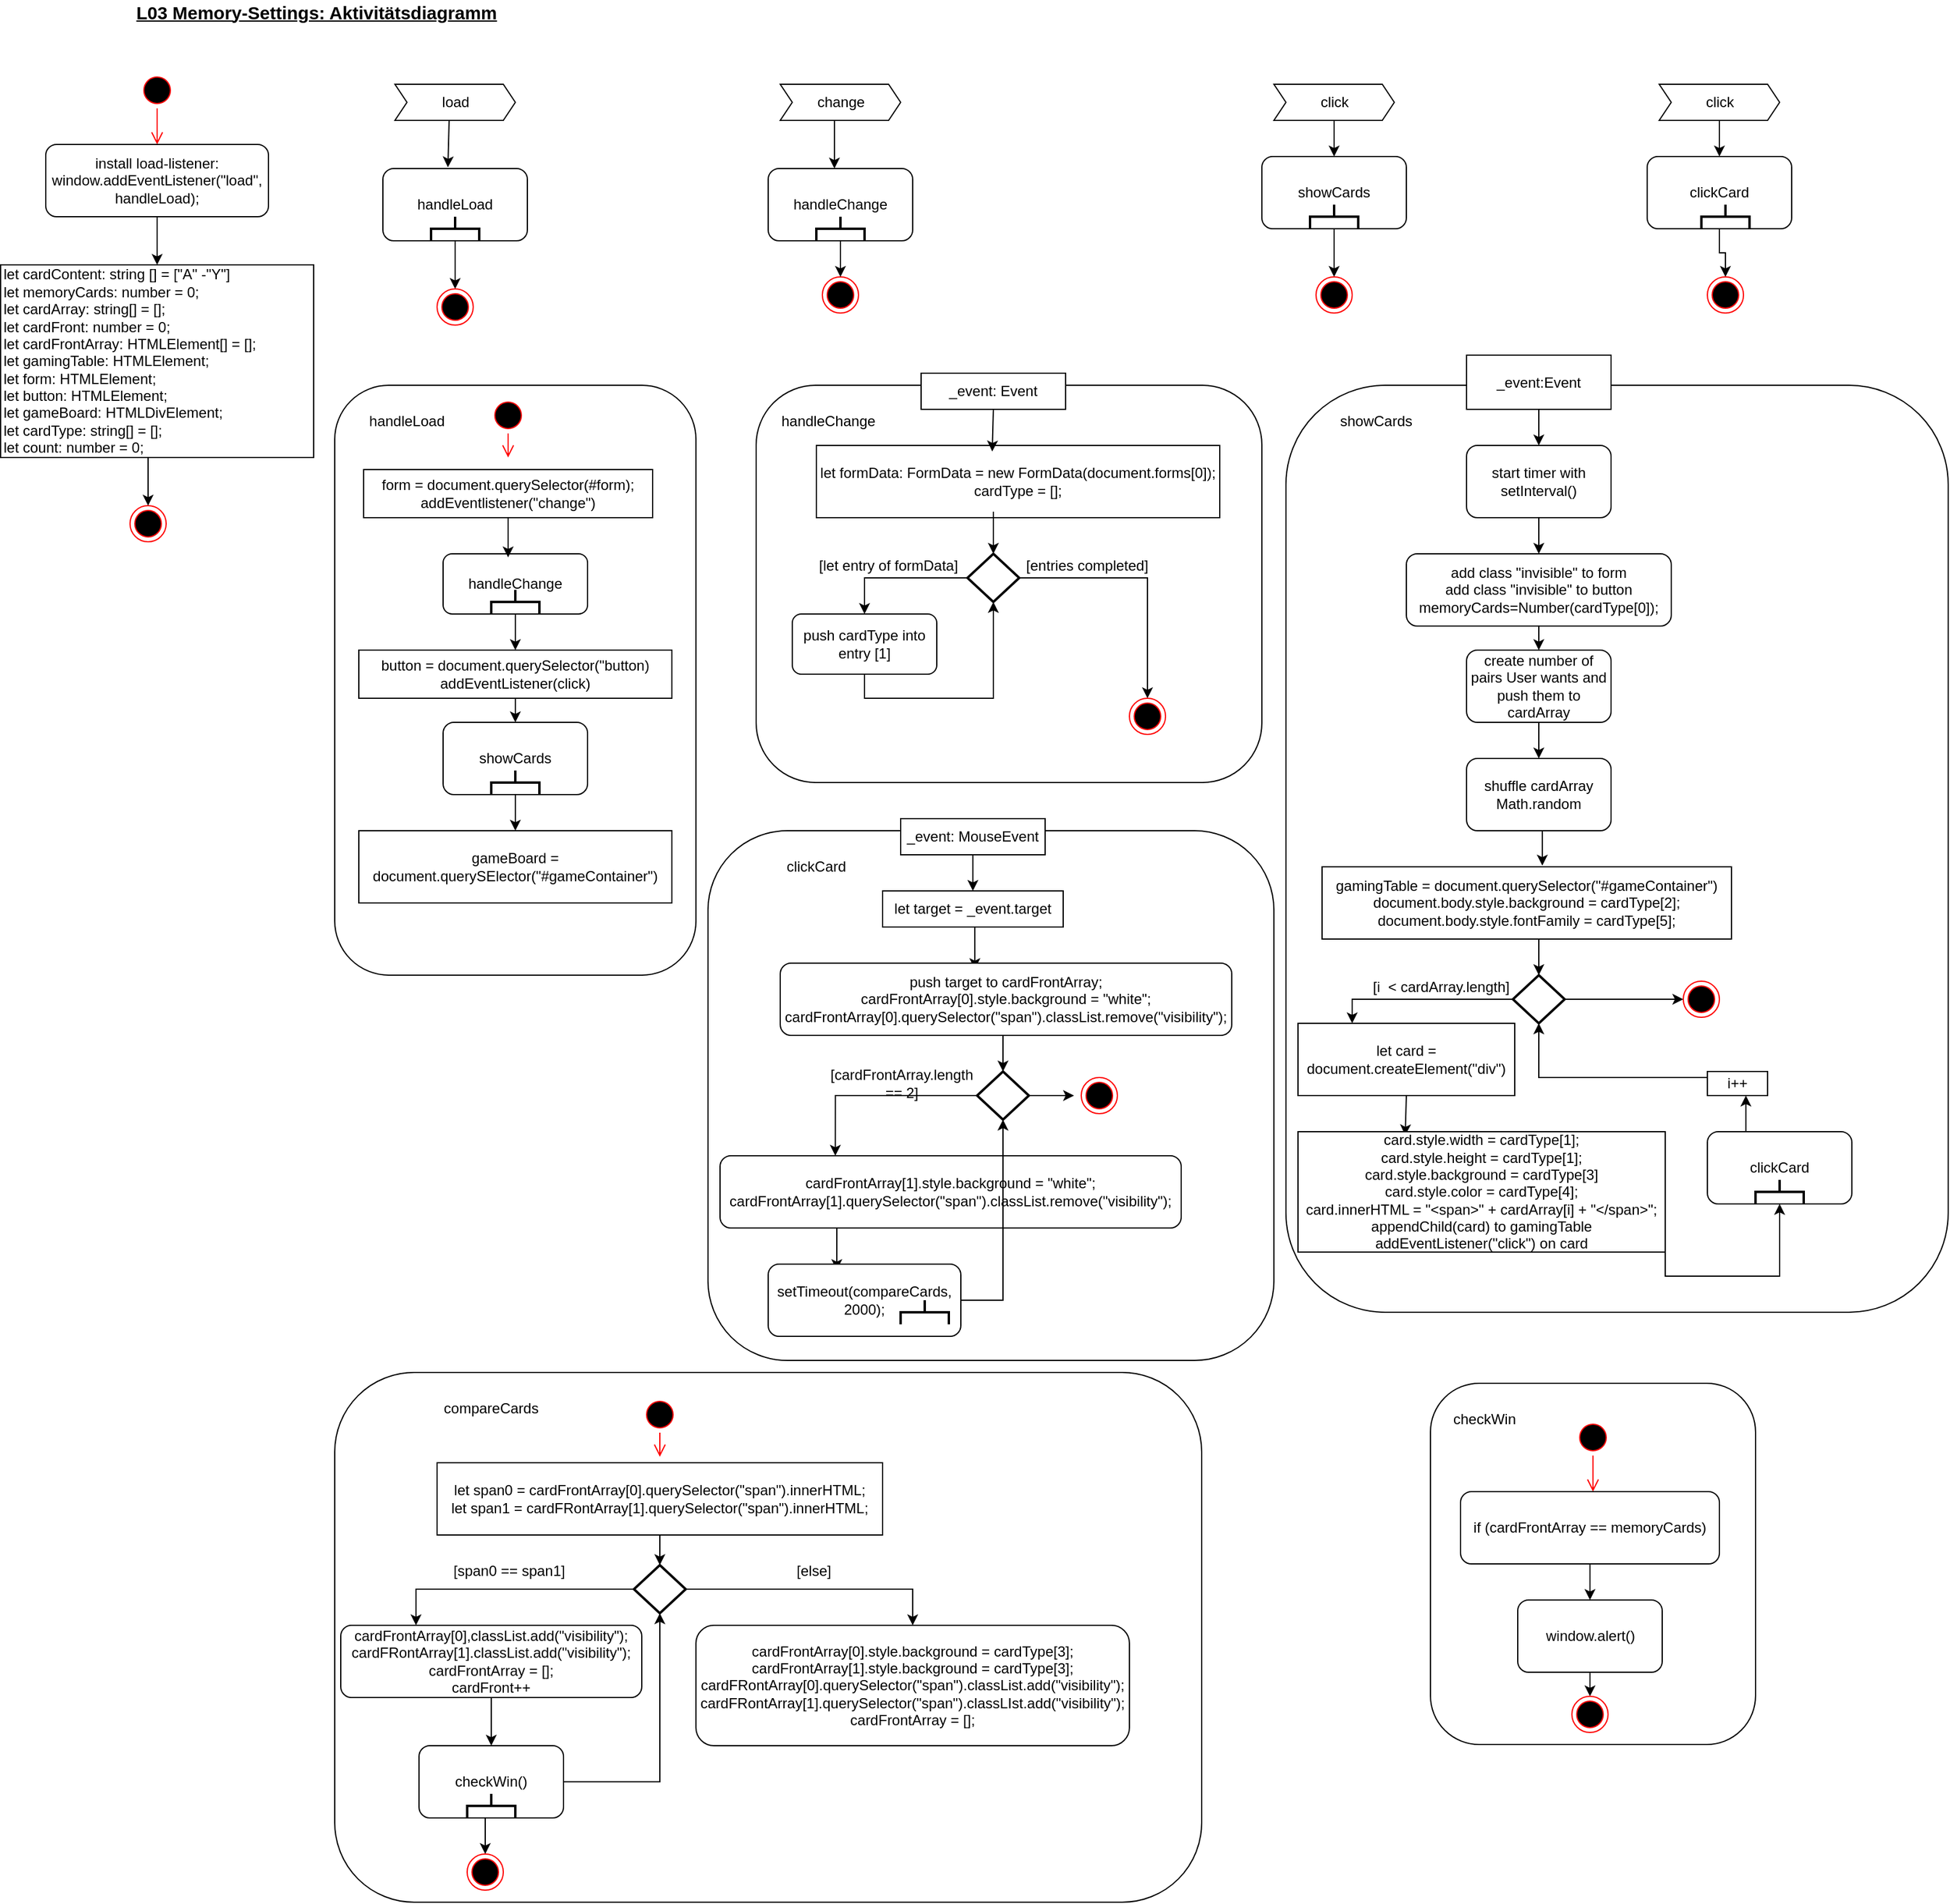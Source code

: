 <mxfile version="14.5.1" type="device"><diagram id="L8U8JOtAMhDlWoXOYdtn" name="Seite-1"><mxGraphModel dx="1913" dy="846" grid="1" gridSize="10" guides="1" tooltips="1" connect="1" arrows="1" fold="1" page="1" pageScale="1" pageWidth="827" pageHeight="1169" math="0" shadow="0"><root><mxCell id="0"/><mxCell id="1" parent="0"/><mxCell id="2dciPsjPTVyiRJT7w6Lo-1" value="&lt;b&gt;&lt;u&gt;&lt;font style=&quot;font-size: 15px&quot;&gt;L03 Memory-Settings: Aktivitätsdiagramm&lt;/font&gt;&lt;/u&gt;&lt;/b&gt;" style="text;html=1;strokeColor=none;fillColor=none;align=center;verticalAlign=middle;whiteSpace=wrap;rounded=0;" parent="1" vertex="1"><mxGeometry x="40" y="20" width="330" height="20" as="geometry"/></mxCell><mxCell id="2dciPsjPTVyiRJT7w6Lo-2" value="" style="ellipse;html=1;shape=startState;fillColor=#000000;strokeColor=#ff0000;" parent="1" vertex="1"><mxGeometry x="57.5" y="80" width="30" height="30" as="geometry"/></mxCell><mxCell id="2dciPsjPTVyiRJT7w6Lo-3" value="" style="edgeStyle=orthogonalEdgeStyle;html=1;verticalAlign=bottom;endArrow=open;endSize=8;strokeColor=#ff0000;entryX=0.5;entryY=0;entryDx=0;entryDy=0;" parent="1" source="2dciPsjPTVyiRJT7w6Lo-2" target="2dciPsjPTVyiRJT7w6Lo-4" edge="1"><mxGeometry relative="1" as="geometry"><mxPoint x="105" y="140" as="targetPoint"/></mxGeometry></mxCell><mxCell id="2dciPsjPTVyiRJT7w6Lo-4" value="install load-listener:&lt;br&gt;window.addEventListener(&quot;load&quot;, handleLoad);" style="rounded=1;whiteSpace=wrap;html=1;" parent="1" vertex="1"><mxGeometry x="-20" y="140" width="185" height="60" as="geometry"/></mxCell><mxCell id="2dciPsjPTVyiRJT7w6Lo-5" value="let cardContent: string [] = [&quot;A&quot; -&quot;Y&quot;]&lt;br&gt;let memoryCards: number = 0;&lt;br&gt;let cardArray: string[] = [];&lt;br&gt;let cardFront: number = 0;&lt;br&gt;let cardFrontArray: HTMLElement[] = [];&lt;br&gt;let gamingTable: HTMLElement;&lt;br&gt;let form: HTMLElement;&lt;br&gt;let button: HTMLElement;&lt;br&gt;let gameBoard: HTMLDivElement;&lt;br&gt;let cardType: string[] = [];&lt;br&gt;let count: number = 0;" style="rounded=0;whiteSpace=wrap;html=1;align=left;" parent="1" vertex="1"><mxGeometry x="-57.5" y="240" width="260" height="160" as="geometry"/></mxCell><mxCell id="2dciPsjPTVyiRJT7w6Lo-6" value="" style="endArrow=classic;html=1;exitX=0.5;exitY=1;exitDx=0;exitDy=0;" parent="1" source="2dciPsjPTVyiRJT7w6Lo-4" target="2dciPsjPTVyiRJT7w6Lo-5" edge="1"><mxGeometry width="50" height="50" relative="1" as="geometry"><mxPoint x="280" y="250" as="sourcePoint"/><mxPoint x="330" y="200" as="targetPoint"/></mxGeometry></mxCell><mxCell id="2dciPsjPTVyiRJT7w6Lo-7" value="" style="ellipse;html=1;shape=endState;fillColor=#000000;strokeColor=#ff0000;" parent="1" vertex="1"><mxGeometry x="50" y="440" width="30" height="30" as="geometry"/></mxCell><mxCell id="2dciPsjPTVyiRJT7w6Lo-8" value="" style="endArrow=classic;html=1;entryX=0.5;entryY=0;entryDx=0;entryDy=0;" parent="1" target="2dciPsjPTVyiRJT7w6Lo-7" edge="1"><mxGeometry width="50" height="50" relative="1" as="geometry"><mxPoint x="65" y="400" as="sourcePoint"/><mxPoint x="440" y="280" as="targetPoint"/></mxGeometry></mxCell><mxCell id="2dciPsjPTVyiRJT7w6Lo-9" value="load" style="html=1;shadow=0;dashed=0;align=center;verticalAlign=middle;shape=mxgraph.arrows2.arrow;dy=0;dx=10;notch=10;" parent="1" vertex="1"><mxGeometry x="270" y="90" width="100" height="30" as="geometry"/></mxCell><mxCell id="2dciPsjPTVyiRJT7w6Lo-10" value="handleLoad" style="rounded=1;whiteSpace=wrap;html=1;" parent="1" vertex="1"><mxGeometry x="260" y="160" width="120" height="60" as="geometry"/></mxCell><mxCell id="2dciPsjPTVyiRJT7w6Lo-11" value="" style="strokeWidth=2;html=1;shape=mxgraph.flowchart.annotation_2;align=left;labelPosition=right;pointerEvents=1;rotation=90;" parent="1" vertex="1"><mxGeometry x="310" y="190" width="20" height="40" as="geometry"/></mxCell><mxCell id="2dciPsjPTVyiRJT7w6Lo-12" value="" style="endArrow=classic;html=1;exitX=0.5;exitY=1;exitDx=0;exitDy=0;" parent="1" source="2dciPsjPTVyiRJT7w6Lo-10" edge="1"><mxGeometry width="50" height="50" relative="1" as="geometry"><mxPoint x="390" y="280" as="sourcePoint"/><mxPoint x="320" y="260" as="targetPoint"/></mxGeometry></mxCell><mxCell id="2dciPsjPTVyiRJT7w6Lo-13" value="" style="endArrow=classic;html=1;exitX=0;exitY=0;exitDx=45;exitDy=30;exitPerimeter=0;entryX=0.45;entryY=-0.017;entryDx=0;entryDy=0;entryPerimeter=0;" parent="1" source="2dciPsjPTVyiRJT7w6Lo-9" target="2dciPsjPTVyiRJT7w6Lo-10" edge="1"><mxGeometry width="50" height="50" relative="1" as="geometry"><mxPoint x="390" y="280" as="sourcePoint"/><mxPoint x="440" y="230" as="targetPoint"/></mxGeometry></mxCell><mxCell id="2dciPsjPTVyiRJT7w6Lo-14" value="" style="ellipse;html=1;shape=endState;fillColor=#000000;strokeColor=#ff0000;" parent="1" vertex="1"><mxGeometry x="305" y="260" width="30" height="30" as="geometry"/></mxCell><mxCell id="2dciPsjPTVyiRJT7w6Lo-15" value="" style="rounded=1;whiteSpace=wrap;html=1;" parent="1" vertex="1"><mxGeometry x="220" y="340" width="300" height="490" as="geometry"/></mxCell><mxCell id="2dciPsjPTVyiRJT7w6Lo-16" value="handleLoad" style="text;html=1;strokeColor=none;fillColor=none;align=center;verticalAlign=middle;whiteSpace=wrap;rounded=0;" parent="1" vertex="1"><mxGeometry x="260" y="360" width="40" height="20" as="geometry"/></mxCell><mxCell id="2dciPsjPTVyiRJT7w6Lo-17" value="" style="ellipse;html=1;shape=startState;fillColor=#000000;strokeColor=#ff0000;" parent="1" vertex="1"><mxGeometry x="349" y="350" width="30" height="30" as="geometry"/></mxCell><mxCell id="2dciPsjPTVyiRJT7w6Lo-18" value="" style="edgeStyle=orthogonalEdgeStyle;html=1;verticalAlign=bottom;endArrow=open;endSize=8;strokeColor=#ff0000;" parent="1" source="2dciPsjPTVyiRJT7w6Lo-17" edge="1"><mxGeometry relative="1" as="geometry"><mxPoint x="364" y="400" as="targetPoint"/></mxGeometry></mxCell><mxCell id="2dciPsjPTVyiRJT7w6Lo-19" value="form = document.querySelector(#form);&lt;br&gt;addEventlistener(&quot;change&quot;)&lt;br&gt;" style="rounded=0;whiteSpace=wrap;html=1;" parent="1" vertex="1"><mxGeometry x="244" y="410" width="240" height="40" as="geometry"/></mxCell><mxCell id="2dciPsjPTVyiRJT7w6Lo-20" value="&lt;span&gt;button = document.querySelector(&quot;button)&lt;/span&gt;&lt;br&gt;&lt;span&gt;addEventListener(click)&lt;/span&gt;" style="rounded=0;whiteSpace=wrap;html=1;" parent="1" vertex="1"><mxGeometry x="240" y="560" width="260" height="40" as="geometry"/></mxCell><mxCell id="2dciPsjPTVyiRJT7w6Lo-21" value="handleChange" style="rounded=1;whiteSpace=wrap;html=1;" parent="1" vertex="1"><mxGeometry x="310" y="480" width="120" height="50" as="geometry"/></mxCell><mxCell id="2dciPsjPTVyiRJT7w6Lo-22" value="" style="strokeWidth=2;html=1;shape=mxgraph.flowchart.annotation_2;align=left;labelPosition=right;pointerEvents=1;rotation=90;" parent="1" vertex="1"><mxGeometry x="360" y="500" width="20" height="40" as="geometry"/></mxCell><mxCell id="2dciPsjPTVyiRJT7w6Lo-23" value="" style="endArrow=classic;html=1;exitX=0.5;exitY=1;exitDx=0;exitDy=0;entryX=0.45;entryY=0.06;entryDx=0;entryDy=0;entryPerimeter=0;" parent="1" source="2dciPsjPTVyiRJT7w6Lo-19" target="2dciPsjPTVyiRJT7w6Lo-21" edge="1"><mxGeometry width="50" height="50" relative="1" as="geometry"><mxPoint x="220" y="580" as="sourcePoint"/><mxPoint x="270" y="530" as="targetPoint"/></mxGeometry></mxCell><mxCell id="2dciPsjPTVyiRJT7w6Lo-24" value="" style="endArrow=classic;html=1;exitX=1;exitY=0.5;exitDx=0;exitDy=0;exitPerimeter=0;entryX=0.5;entryY=0;entryDx=0;entryDy=0;" parent="1" source="2dciPsjPTVyiRJT7w6Lo-22" target="2dciPsjPTVyiRJT7w6Lo-20" edge="1"><mxGeometry width="50" height="50" relative="1" as="geometry"><mxPoint x="220" y="580" as="sourcePoint"/><mxPoint x="270" y="530" as="targetPoint"/></mxGeometry></mxCell><mxCell id="2dciPsjPTVyiRJT7w6Lo-25" value="showCards" style="rounded=1;whiteSpace=wrap;html=1;" parent="1" vertex="1"><mxGeometry x="310" y="620" width="120" height="60" as="geometry"/></mxCell><mxCell id="2dciPsjPTVyiRJT7w6Lo-26" value="" style="strokeWidth=2;html=1;shape=mxgraph.flowchart.annotation_2;align=left;labelPosition=right;pointerEvents=1;rotation=90;" parent="1" vertex="1"><mxGeometry x="360" y="650" width="20" height="40" as="geometry"/></mxCell><mxCell id="2dciPsjPTVyiRJT7w6Lo-27" value="" style="endArrow=classic;html=1;exitX=0.5;exitY=1;exitDx=0;exitDy=0;entryX=0.5;entryY=0;entryDx=0;entryDy=0;" parent="1" source="2dciPsjPTVyiRJT7w6Lo-20" target="2dciPsjPTVyiRJT7w6Lo-25" edge="1"><mxGeometry width="50" height="50" relative="1" as="geometry"><mxPoint x="220" y="580" as="sourcePoint"/><mxPoint x="270" y="530" as="targetPoint"/></mxGeometry></mxCell><mxCell id="2dciPsjPTVyiRJT7w6Lo-28" value="gameBoard = document.querySElector(&quot;#gameContainer&quot;)" style="rounded=0;whiteSpace=wrap;html=1;" parent="1" vertex="1"><mxGeometry x="240" y="710" width="260" height="60" as="geometry"/></mxCell><mxCell id="2dciPsjPTVyiRJT7w6Lo-29" value="" style="endArrow=classic;html=1;exitX=1;exitY=0.5;exitDx=0;exitDy=0;exitPerimeter=0;entryX=0.5;entryY=0;entryDx=0;entryDy=0;" parent="1" source="2dciPsjPTVyiRJT7w6Lo-26" target="2dciPsjPTVyiRJT7w6Lo-28" edge="1"><mxGeometry width="50" height="50" relative="1" as="geometry"><mxPoint x="220" y="670" as="sourcePoint"/><mxPoint x="270" y="620" as="targetPoint"/></mxGeometry></mxCell><mxCell id="2dciPsjPTVyiRJT7w6Lo-30" value="change" style="html=1;shadow=0;dashed=0;align=center;verticalAlign=middle;shape=mxgraph.arrows2.arrow;dy=0;dx=10;notch=10;" parent="1" vertex="1"><mxGeometry x="590" y="90" width="100" height="30" as="geometry"/></mxCell><mxCell id="2dciPsjPTVyiRJT7w6Lo-31" value="handleChange" style="rounded=1;whiteSpace=wrap;html=1;" parent="1" vertex="1"><mxGeometry x="580" y="160" width="120" height="60" as="geometry"/></mxCell><mxCell id="2dciPsjPTVyiRJT7w6Lo-32" value="" style="strokeWidth=2;html=1;shape=mxgraph.flowchart.annotation_2;align=left;labelPosition=right;pointerEvents=1;rotation=90;" parent="1" vertex="1"><mxGeometry x="630" y="190" width="20" height="40" as="geometry"/></mxCell><mxCell id="2dciPsjPTVyiRJT7w6Lo-33" value="" style="endArrow=classic;html=1;exitX=0;exitY=0;exitDx=45;exitDy=30;exitPerimeter=0;" parent="1" source="2dciPsjPTVyiRJT7w6Lo-30" edge="1"><mxGeometry width="50" height="50" relative="1" as="geometry"><mxPoint x="700" y="130" as="sourcePoint"/><mxPoint x="635" y="160" as="targetPoint"/></mxGeometry></mxCell><mxCell id="2dciPsjPTVyiRJT7w6Lo-34" value="" style="ellipse;html=1;shape=endState;fillColor=#000000;strokeColor=#ff0000;" parent="1" vertex="1"><mxGeometry x="625" y="250" width="30" height="30" as="geometry"/></mxCell><mxCell id="2dciPsjPTVyiRJT7w6Lo-35" value="" style="endArrow=classic;html=1;exitX=1;exitY=0.5;exitDx=0;exitDy=0;exitPerimeter=0;entryX=0.5;entryY=0;entryDx=0;entryDy=0;" parent="1" source="2dciPsjPTVyiRJT7w6Lo-32" target="2dciPsjPTVyiRJT7w6Lo-34" edge="1"><mxGeometry width="50" height="50" relative="1" as="geometry"><mxPoint x="730" y="270" as="sourcePoint"/><mxPoint x="780" y="220" as="targetPoint"/></mxGeometry></mxCell><mxCell id="2dciPsjPTVyiRJT7w6Lo-36" value="" style="rounded=1;whiteSpace=wrap;html=1;" parent="1" vertex="1"><mxGeometry x="570" y="340" width="420" height="330" as="geometry"/></mxCell><mxCell id="2dciPsjPTVyiRJT7w6Lo-37" value="handleChange" style="text;html=1;strokeColor=none;fillColor=none;align=center;verticalAlign=middle;whiteSpace=wrap;rounded=0;" parent="1" vertex="1"><mxGeometry x="610" y="360" width="40" height="20" as="geometry"/></mxCell><mxCell id="2dciPsjPTVyiRJT7w6Lo-41" value="let formData: FormData = new FormData(document.forms[0]);&lt;br&gt;cardType = [];" style="rounded=0;whiteSpace=wrap;html=1;" parent="1" vertex="1"><mxGeometry x="620" y="390" width="335" height="60" as="geometry"/></mxCell><mxCell id="2dciPsjPTVyiRJT7w6Lo-40" value="_event: Event" style="rounded=0;whiteSpace=wrap;html=1;" parent="1" vertex="1"><mxGeometry x="707" y="330" width="120" height="30" as="geometry"/></mxCell><mxCell id="2dciPsjPTVyiRJT7w6Lo-43" value="" style="endArrow=classic;html=1;exitX=0.5;exitY=1;exitDx=0;exitDy=0;entryX=0.436;entryY=0.083;entryDx=0;entryDy=0;entryPerimeter=0;" parent="1" source="2dciPsjPTVyiRJT7w6Lo-40" target="2dciPsjPTVyiRJT7w6Lo-41" edge="1"><mxGeometry width="50" height="50" relative="1" as="geometry"><mxPoint x="660" y="430" as="sourcePoint"/><mxPoint x="710" y="380" as="targetPoint"/></mxGeometry></mxCell><mxCell id="2dciPsjPTVyiRJT7w6Lo-48" style="edgeStyle=orthogonalEdgeStyle;rounded=0;orthogonalLoop=1;jettySize=auto;html=1;exitX=0;exitY=0.5;exitDx=0;exitDy=0;exitPerimeter=0;entryX=0.5;entryY=0;entryDx=0;entryDy=0;" parent="1" source="2dciPsjPTVyiRJT7w6Lo-44" target="2dciPsjPTVyiRJT7w6Lo-46" edge="1"><mxGeometry relative="1" as="geometry"/></mxCell><mxCell id="2dciPsjPTVyiRJT7w6Lo-52" style="edgeStyle=orthogonalEdgeStyle;rounded=0;orthogonalLoop=1;jettySize=auto;html=1;exitX=1;exitY=0.5;exitDx=0;exitDy=0;exitPerimeter=0;entryX=0.5;entryY=0;entryDx=0;entryDy=0;" parent="1" source="2dciPsjPTVyiRJT7w6Lo-44" target="2dciPsjPTVyiRJT7w6Lo-51" edge="1"><mxGeometry relative="1" as="geometry"/></mxCell><mxCell id="2dciPsjPTVyiRJT7w6Lo-44" value="" style="strokeWidth=2;html=1;shape=mxgraph.flowchart.decision;whiteSpace=wrap;" parent="1" vertex="1"><mxGeometry x="745.5" y="480" width="43" height="40" as="geometry"/></mxCell><mxCell id="2dciPsjPTVyiRJT7w6Lo-45" value="" style="endArrow=classic;html=1;entryX=0.5;entryY=0;entryDx=0;entryDy=0;entryPerimeter=0;" parent="1" target="2dciPsjPTVyiRJT7w6Lo-44" edge="1"><mxGeometry width="50" height="50" relative="1" as="geometry"><mxPoint x="767" y="445" as="sourcePoint"/><mxPoint x="710" y="370" as="targetPoint"/></mxGeometry></mxCell><mxCell id="2dciPsjPTVyiRJT7w6Lo-50" style="edgeStyle=orthogonalEdgeStyle;rounded=0;orthogonalLoop=1;jettySize=auto;html=1;exitX=0.5;exitY=1;exitDx=0;exitDy=0;entryX=0.5;entryY=1;entryDx=0;entryDy=0;entryPerimeter=0;" parent="1" source="2dciPsjPTVyiRJT7w6Lo-46" target="2dciPsjPTVyiRJT7w6Lo-44" edge="1"><mxGeometry relative="1" as="geometry"/></mxCell><mxCell id="2dciPsjPTVyiRJT7w6Lo-46" value="push cardType into entry [1]" style="rounded=1;whiteSpace=wrap;html=1;" parent="1" vertex="1"><mxGeometry x="600" y="530" width="120" height="50" as="geometry"/></mxCell><mxCell id="2dciPsjPTVyiRJT7w6Lo-49" value="[let entry of formData]" style="text;html=1;strokeColor=none;fillColor=none;align=center;verticalAlign=middle;whiteSpace=wrap;rounded=0;" parent="1" vertex="1"><mxGeometry x="610" y="480" width="140" height="20" as="geometry"/></mxCell><mxCell id="2dciPsjPTVyiRJT7w6Lo-51" value="" style="ellipse;html=1;shape=endState;fillColor=#000000;strokeColor=#ff0000;" parent="1" vertex="1"><mxGeometry x="880" y="600" width="30" height="30" as="geometry"/></mxCell><mxCell id="2dciPsjPTVyiRJT7w6Lo-54" value="[entries completed]" style="text;html=1;strokeColor=none;fillColor=none;align=center;verticalAlign=middle;whiteSpace=wrap;rounded=0;" parent="1" vertex="1"><mxGeometry x="780" y="480" width="130" height="20" as="geometry"/></mxCell><mxCell id="2dciPsjPTVyiRJT7w6Lo-58" style="edgeStyle=orthogonalEdgeStyle;rounded=0;orthogonalLoop=1;jettySize=auto;html=1;exitX=0;exitY=0;exitDx=45;exitDy=30;exitPerimeter=0;entryX=0.5;entryY=0;entryDx=0;entryDy=0;" parent="1" source="2dciPsjPTVyiRJT7w6Lo-55" target="2dciPsjPTVyiRJT7w6Lo-56" edge="1"><mxGeometry relative="1" as="geometry"/></mxCell><mxCell id="2dciPsjPTVyiRJT7w6Lo-55" value="click" style="html=1;shadow=0;dashed=0;align=center;verticalAlign=middle;shape=mxgraph.arrows2.arrow;dy=0;dx=10;notch=10;" parent="1" vertex="1"><mxGeometry x="1000" y="90" width="100" height="30" as="geometry"/></mxCell><mxCell id="2dciPsjPTVyiRJT7w6Lo-56" value="showCards" style="rounded=1;whiteSpace=wrap;html=1;" parent="1" vertex="1"><mxGeometry x="990" y="150" width="120" height="60" as="geometry"/></mxCell><mxCell id="2dciPsjPTVyiRJT7w6Lo-60" style="edgeStyle=orthogonalEdgeStyle;rounded=0;orthogonalLoop=1;jettySize=auto;html=1;exitX=1;exitY=0.5;exitDx=0;exitDy=0;exitPerimeter=0;entryX=0.5;entryY=0;entryDx=0;entryDy=0;" parent="1" source="2dciPsjPTVyiRJT7w6Lo-57" target="2dciPsjPTVyiRJT7w6Lo-59" edge="1"><mxGeometry relative="1" as="geometry"/></mxCell><mxCell id="2dciPsjPTVyiRJT7w6Lo-57" value="" style="strokeWidth=2;html=1;shape=mxgraph.flowchart.annotation_2;align=left;labelPosition=right;pointerEvents=1;rotation=90;" parent="1" vertex="1"><mxGeometry x="1040" y="180" width="20" height="40" as="geometry"/></mxCell><mxCell id="2dciPsjPTVyiRJT7w6Lo-59" value="" style="ellipse;html=1;shape=endState;fillColor=#000000;strokeColor=#ff0000;" parent="1" vertex="1"><mxGeometry x="1035" y="250" width="30" height="30" as="geometry"/></mxCell><mxCell id="2dciPsjPTVyiRJT7w6Lo-61" value="" style="rounded=1;whiteSpace=wrap;html=1;" parent="1" vertex="1"><mxGeometry x="1010" y="340" width="550" height="770" as="geometry"/></mxCell><mxCell id="2dciPsjPTVyiRJT7w6Lo-64" style="edgeStyle=orthogonalEdgeStyle;rounded=0;orthogonalLoop=1;jettySize=auto;html=1;exitX=0.5;exitY=1;exitDx=0;exitDy=0;" parent="1" source="2dciPsjPTVyiRJT7w6Lo-62" target="2dciPsjPTVyiRJT7w6Lo-63" edge="1"><mxGeometry relative="1" as="geometry"/></mxCell><mxCell id="2dciPsjPTVyiRJT7w6Lo-62" value="_event:Event" style="rounded=0;whiteSpace=wrap;html=1;" parent="1" vertex="1"><mxGeometry x="1160" y="315" width="120" height="45" as="geometry"/></mxCell><mxCell id="2dciPsjPTVyiRJT7w6Lo-66" style="edgeStyle=orthogonalEdgeStyle;rounded=0;orthogonalLoop=1;jettySize=auto;html=1;exitX=0.5;exitY=1;exitDx=0;exitDy=0;entryX=0.5;entryY=0;entryDx=0;entryDy=0;" parent="1" source="2dciPsjPTVyiRJT7w6Lo-63" target="2dciPsjPTVyiRJT7w6Lo-65" edge="1"><mxGeometry relative="1" as="geometry"/></mxCell><mxCell id="2dciPsjPTVyiRJT7w6Lo-63" value="start timer with setInterval()" style="rounded=1;whiteSpace=wrap;html=1;" parent="1" vertex="1"><mxGeometry x="1160" y="390" width="120" height="60" as="geometry"/></mxCell><mxCell id="2dciPsjPTVyiRJT7w6Lo-69" style="edgeStyle=orthogonalEdgeStyle;rounded=0;orthogonalLoop=1;jettySize=auto;html=1;exitX=0.5;exitY=1;exitDx=0;exitDy=0;entryX=0.5;entryY=0;entryDx=0;entryDy=0;entryPerimeter=0;" parent="1" source="2dciPsjPTVyiRJT7w6Lo-65" edge="1"><mxGeometry relative="1" as="geometry"><mxPoint x="1220" y="560" as="targetPoint"/></mxGeometry></mxCell><mxCell id="2dciPsjPTVyiRJT7w6Lo-65" value="add class &quot;invisible&quot; to form&lt;br&gt;add class &quot;invisible&quot; to button&lt;br&gt;memoryCards=Number(cardType[0]);" style="rounded=1;whiteSpace=wrap;html=1;" parent="1" vertex="1"><mxGeometry x="1110" y="480" width="220" height="60" as="geometry"/></mxCell><mxCell id="2dciPsjPTVyiRJT7w6Lo-67" value="showCards" style="text;html=1;strokeColor=none;fillColor=none;align=center;verticalAlign=middle;whiteSpace=wrap;rounded=0;" parent="1" vertex="1"><mxGeometry x="1065" y="360" width="40" height="20" as="geometry"/></mxCell><mxCell id="2dciPsjPTVyiRJT7w6Lo-76" style="edgeStyle=orthogonalEdgeStyle;rounded=0;orthogonalLoop=1;jettySize=auto;html=1;exitX=0.5;exitY=1;exitDx=0;exitDy=0;entryX=0.5;entryY=0;entryDx=0;entryDy=0;" parent="1" source="2dciPsjPTVyiRJT7w6Lo-74" target="2dciPsjPTVyiRJT7w6Lo-75" edge="1"><mxGeometry relative="1" as="geometry"/></mxCell><mxCell id="2dciPsjPTVyiRJT7w6Lo-74" value="create number of pairs User wants and push them to cardArray" style="rounded=1;whiteSpace=wrap;html=1;" parent="1" vertex="1"><mxGeometry x="1160" y="560" width="120" height="60" as="geometry"/></mxCell><mxCell id="2dciPsjPTVyiRJT7w6Lo-78" style="edgeStyle=orthogonalEdgeStyle;rounded=0;orthogonalLoop=1;jettySize=auto;html=1;exitX=0.5;exitY=1;exitDx=0;exitDy=0;entryX=0.538;entryY=-0.017;entryDx=0;entryDy=0;entryPerimeter=0;" parent="1" source="2dciPsjPTVyiRJT7w6Lo-75" target="2dciPsjPTVyiRJT7w6Lo-77" edge="1"><mxGeometry relative="1" as="geometry"/></mxCell><mxCell id="2dciPsjPTVyiRJT7w6Lo-75" value="shuffle cardArray&lt;br&gt;Math.random" style="rounded=1;whiteSpace=wrap;html=1;" parent="1" vertex="1"><mxGeometry x="1160" y="650" width="120" height="60" as="geometry"/></mxCell><mxCell id="2dciPsjPTVyiRJT7w6Lo-81" style="edgeStyle=orthogonalEdgeStyle;rounded=0;orthogonalLoop=1;jettySize=auto;html=1;exitX=0.5;exitY=1;exitDx=0;exitDy=0;entryX=0.5;entryY=0;entryDx=0;entryDy=0;entryPerimeter=0;" parent="1" source="2dciPsjPTVyiRJT7w6Lo-77" target="2dciPsjPTVyiRJT7w6Lo-80" edge="1"><mxGeometry relative="1" as="geometry"/></mxCell><mxCell id="2dciPsjPTVyiRJT7w6Lo-77" value="gamingTable = document.querySelector(&quot;#gameContainer&quot;)&lt;br&gt;document.body.style.background = cardType[2];&lt;br&gt;document.body.style.fontFamily = cardType[5];" style="rounded=0;whiteSpace=wrap;html=1;" parent="1" vertex="1"><mxGeometry x="1040" y="740" width="340" height="60" as="geometry"/></mxCell><mxCell id="2dciPsjPTVyiRJT7w6Lo-83" style="edgeStyle=orthogonalEdgeStyle;rounded=0;orthogonalLoop=1;jettySize=auto;html=1;exitX=0;exitY=0.5;exitDx=0;exitDy=0;exitPerimeter=0;entryX=0.25;entryY=0;entryDx=0;entryDy=0;" parent="1" source="2dciPsjPTVyiRJT7w6Lo-80" target="2dciPsjPTVyiRJT7w6Lo-82" edge="1"><mxGeometry relative="1" as="geometry"/></mxCell><mxCell id="2dciPsjPTVyiRJT7w6Lo-98" style="edgeStyle=orthogonalEdgeStyle;rounded=0;orthogonalLoop=1;jettySize=auto;html=1;exitX=1;exitY=0.5;exitDx=0;exitDy=0;exitPerimeter=0;" parent="1" source="2dciPsjPTVyiRJT7w6Lo-80" target="2dciPsjPTVyiRJT7w6Lo-97" edge="1"><mxGeometry relative="1" as="geometry"/></mxCell><mxCell id="2dciPsjPTVyiRJT7w6Lo-80" value="" style="strokeWidth=2;html=1;shape=mxgraph.flowchart.decision;whiteSpace=wrap;" parent="1" vertex="1"><mxGeometry x="1198.5" y="830" width="43" height="40" as="geometry"/></mxCell><mxCell id="2dciPsjPTVyiRJT7w6Lo-86" style="edgeStyle=orthogonalEdgeStyle;rounded=0;orthogonalLoop=1;jettySize=auto;html=1;exitX=0.5;exitY=1;exitDx=0;exitDy=0;entryX=0.292;entryY=0.03;entryDx=0;entryDy=0;entryPerimeter=0;" parent="1" source="2dciPsjPTVyiRJT7w6Lo-82" target="2dciPsjPTVyiRJT7w6Lo-85" edge="1"><mxGeometry relative="1" as="geometry"/></mxCell><mxCell id="2dciPsjPTVyiRJT7w6Lo-82" value="let card = document.createElement(&quot;div&quot;)" style="rounded=0;whiteSpace=wrap;html=1;" parent="1" vertex="1"><mxGeometry x="1020" y="870" width="180" height="60" as="geometry"/></mxCell><mxCell id="2dciPsjPTVyiRJT7w6Lo-84" value="[i&amp;nbsp; &amp;lt; cardArray.length]" style="text;html=1;strokeColor=none;fillColor=none;align=center;verticalAlign=middle;whiteSpace=wrap;rounded=0;" parent="1" vertex="1"><mxGeometry x="1078.5" y="830" width="120" height="20" as="geometry"/></mxCell><mxCell id="2dciPsjPTVyiRJT7w6Lo-91" style="edgeStyle=orthogonalEdgeStyle;rounded=0;orthogonalLoop=1;jettySize=auto;html=1;exitX=1;exitY=1;exitDx=0;exitDy=0;entryX=0.5;entryY=1;entryDx=0;entryDy=0;" parent="1" source="2dciPsjPTVyiRJT7w6Lo-85" target="2dciPsjPTVyiRJT7w6Lo-87" edge="1"><mxGeometry relative="1" as="geometry"/></mxCell><mxCell id="2dciPsjPTVyiRJT7w6Lo-85" value="card.style.width = cardType[1];&lt;br&gt;card.style.height = cardType[1];&lt;br&gt;card.style.background = cardType[3]&lt;br&gt;card.style.color = cardType[4];&lt;br&gt;card.innerHTML = &quot;&amp;lt;span&amp;gt;&quot; + cardArray[i] + &quot;&amp;lt;/span&amp;gt;&quot;;&lt;br&gt;appendChild(card) to gamingTable&lt;br&gt;addEventListener(&quot;click&quot;) on card" style="rounded=0;whiteSpace=wrap;html=1;" parent="1" vertex="1"><mxGeometry x="1020" y="960" width="305" height="100" as="geometry"/></mxCell><mxCell id="2dciPsjPTVyiRJT7w6Lo-95" style="edgeStyle=orthogonalEdgeStyle;rounded=0;orthogonalLoop=1;jettySize=auto;html=1;exitX=0.25;exitY=0;exitDx=0;exitDy=0;entryX=0.64;entryY=1;entryDx=0;entryDy=0;entryPerimeter=0;" parent="1" source="2dciPsjPTVyiRJT7w6Lo-87" target="2dciPsjPTVyiRJT7w6Lo-94" edge="1"><mxGeometry relative="1" as="geometry"/></mxCell><mxCell id="2dciPsjPTVyiRJT7w6Lo-87" value="clickCard" style="rounded=1;whiteSpace=wrap;html=1;" parent="1" vertex="1"><mxGeometry x="1360" y="960" width="120" height="60" as="geometry"/></mxCell><mxCell id="2dciPsjPTVyiRJT7w6Lo-92" value="" style="strokeWidth=2;html=1;shape=mxgraph.flowchart.annotation_2;align=left;labelPosition=right;pointerEvents=1;rotation=90;" parent="1" vertex="1"><mxGeometry x="1410" y="990" width="20" height="40" as="geometry"/></mxCell><mxCell id="2dciPsjPTVyiRJT7w6Lo-96" style="edgeStyle=orthogonalEdgeStyle;rounded=0;orthogonalLoop=1;jettySize=auto;html=1;exitX=0;exitY=0.25;exitDx=0;exitDy=0;entryX=0.5;entryY=1;entryDx=0;entryDy=0;entryPerimeter=0;" parent="1" source="2dciPsjPTVyiRJT7w6Lo-94" target="2dciPsjPTVyiRJT7w6Lo-80" edge="1"><mxGeometry relative="1" as="geometry"/></mxCell><mxCell id="2dciPsjPTVyiRJT7w6Lo-94" value="i++" style="rounded=0;whiteSpace=wrap;html=1;" parent="1" vertex="1"><mxGeometry x="1360" y="910" width="50" height="20" as="geometry"/></mxCell><mxCell id="2dciPsjPTVyiRJT7w6Lo-97" value="" style="ellipse;html=1;shape=endState;fillColor=#000000;strokeColor=#ff0000;" parent="1" vertex="1"><mxGeometry x="1340" y="835" width="30" height="30" as="geometry"/></mxCell><mxCell id="2dciPsjPTVyiRJT7w6Lo-101" style="edgeStyle=orthogonalEdgeStyle;rounded=0;orthogonalLoop=1;jettySize=auto;html=1;exitX=0;exitY=0;exitDx=45;exitDy=30;exitPerimeter=0;entryX=0.5;entryY=0;entryDx=0;entryDy=0;" parent="1" source="2dciPsjPTVyiRJT7w6Lo-99" target="2dciPsjPTVyiRJT7w6Lo-100" edge="1"><mxGeometry relative="1" as="geometry"/></mxCell><mxCell id="2dciPsjPTVyiRJT7w6Lo-99" value="click" style="html=1;shadow=0;dashed=0;align=center;verticalAlign=middle;shape=mxgraph.arrows2.arrow;dy=0;dx=10;notch=10;" parent="1" vertex="1"><mxGeometry x="1320" y="90" width="100" height="30" as="geometry"/></mxCell><mxCell id="2dciPsjPTVyiRJT7w6Lo-103" style="edgeStyle=orthogonalEdgeStyle;rounded=0;orthogonalLoop=1;jettySize=auto;html=1;exitX=0.5;exitY=1;exitDx=0;exitDy=0;entryX=0.5;entryY=0;entryDx=0;entryDy=0;" parent="1" source="2dciPsjPTVyiRJT7w6Lo-100" target="2dciPsjPTVyiRJT7w6Lo-102" edge="1"><mxGeometry relative="1" as="geometry"/></mxCell><mxCell id="2dciPsjPTVyiRJT7w6Lo-100" value="clickCard" style="rounded=1;whiteSpace=wrap;html=1;" parent="1" vertex="1"><mxGeometry x="1310" y="150" width="120" height="60" as="geometry"/></mxCell><mxCell id="2dciPsjPTVyiRJT7w6Lo-102" value="" style="ellipse;html=1;shape=endState;fillColor=#000000;strokeColor=#ff0000;" parent="1" vertex="1"><mxGeometry x="1360" y="250" width="30" height="30" as="geometry"/></mxCell><mxCell id="2dciPsjPTVyiRJT7w6Lo-104" value="" style="rounded=1;whiteSpace=wrap;html=1;" parent="1" vertex="1"><mxGeometry x="530" y="710" width="470" height="440" as="geometry"/></mxCell><mxCell id="2dciPsjPTVyiRJT7w6Lo-105" value="clickCard" style="text;html=1;strokeColor=none;fillColor=none;align=center;verticalAlign=middle;whiteSpace=wrap;rounded=0;" parent="1" vertex="1"><mxGeometry x="600" y="730" width="40" height="20" as="geometry"/></mxCell><mxCell id="2dciPsjPTVyiRJT7w6Lo-108" style="edgeStyle=orthogonalEdgeStyle;rounded=0;orthogonalLoop=1;jettySize=auto;html=1;exitX=0.5;exitY=1;exitDx=0;exitDy=0;entryX=0.5;entryY=0;entryDx=0;entryDy=0;" parent="1" source="2dciPsjPTVyiRJT7w6Lo-106" target="2dciPsjPTVyiRJT7w6Lo-107" edge="1"><mxGeometry relative="1" as="geometry"/></mxCell><mxCell id="2dciPsjPTVyiRJT7w6Lo-106" value="_event: MouseEvent" style="rounded=0;whiteSpace=wrap;html=1;" parent="1" vertex="1"><mxGeometry x="690" y="700" width="120" height="30" as="geometry"/></mxCell><mxCell id="2dciPsjPTVyiRJT7w6Lo-110" style="edgeStyle=orthogonalEdgeStyle;rounded=0;orthogonalLoop=1;jettySize=auto;html=1;exitX=0.5;exitY=1;exitDx=0;exitDy=0;entryX=0.431;entryY=0.083;entryDx=0;entryDy=0;entryPerimeter=0;" parent="1" source="2dciPsjPTVyiRJT7w6Lo-107" target="2dciPsjPTVyiRJT7w6Lo-109" edge="1"><mxGeometry relative="1" as="geometry"/></mxCell><mxCell id="2dciPsjPTVyiRJT7w6Lo-107" value="let target = _event.target" style="rounded=0;whiteSpace=wrap;html=1;" parent="1" vertex="1"><mxGeometry x="675" y="760" width="150" height="30" as="geometry"/></mxCell><mxCell id="2dciPsjPTVyiRJT7w6Lo-112" style="edgeStyle=orthogonalEdgeStyle;rounded=0;orthogonalLoop=1;jettySize=auto;html=1;exitX=0.5;exitY=1;exitDx=0;exitDy=0;entryX=0.5;entryY=0;entryDx=0;entryDy=0;entryPerimeter=0;" parent="1" source="2dciPsjPTVyiRJT7w6Lo-109" target="2dciPsjPTVyiRJT7w6Lo-111" edge="1"><mxGeometry relative="1" as="geometry"/></mxCell><mxCell id="2dciPsjPTVyiRJT7w6Lo-109" value="push target to cardFrontArray;&lt;br&gt;cardFrontArray[0].style.background = &quot;white&quot;;&lt;br&gt;cardFrontArray[0].querySelector(&quot;span&quot;).classList.remove(&quot;visibility&quot;);" style="rounded=1;whiteSpace=wrap;html=1;" parent="1" vertex="1"><mxGeometry x="590" y="820" width="375" height="60" as="geometry"/></mxCell><mxCell id="2dciPsjPTVyiRJT7w6Lo-114" style="edgeStyle=orthogonalEdgeStyle;rounded=0;orthogonalLoop=1;jettySize=auto;html=1;exitX=0;exitY=0.5;exitDx=0;exitDy=0;exitPerimeter=0;entryX=0.25;entryY=0;entryDx=0;entryDy=0;" parent="1" source="2dciPsjPTVyiRJT7w6Lo-111" target="2dciPsjPTVyiRJT7w6Lo-113" edge="1"><mxGeometry relative="1" as="geometry"/></mxCell><mxCell id="2dciPsjPTVyiRJT7w6Lo-121" style="edgeStyle=orthogonalEdgeStyle;rounded=0;orthogonalLoop=1;jettySize=auto;html=1;exitX=1;exitY=0.5;exitDx=0;exitDy=0;exitPerimeter=0;entryX=-0.2;entryY=0.5;entryDx=0;entryDy=0;entryPerimeter=0;" parent="1" source="2dciPsjPTVyiRJT7w6Lo-111" target="2dciPsjPTVyiRJT7w6Lo-120" edge="1"><mxGeometry relative="1" as="geometry"/></mxCell><mxCell id="2dciPsjPTVyiRJT7w6Lo-111" value="" style="strokeWidth=2;html=1;shape=mxgraph.flowchart.decision;whiteSpace=wrap;" parent="1" vertex="1"><mxGeometry x="753.5" y="910" width="43" height="40" as="geometry"/></mxCell><mxCell id="2dciPsjPTVyiRJT7w6Lo-118" style="edgeStyle=orthogonalEdgeStyle;rounded=0;orthogonalLoop=1;jettySize=auto;html=1;exitX=0.25;exitY=1;exitDx=0;exitDy=0;entryX=0.356;entryY=0.083;entryDx=0;entryDy=0;entryPerimeter=0;" parent="1" source="2dciPsjPTVyiRJT7w6Lo-113" target="2dciPsjPTVyiRJT7w6Lo-116" edge="1"><mxGeometry relative="1" as="geometry"/></mxCell><mxCell id="2dciPsjPTVyiRJT7w6Lo-113" value="cardFrontArray[1].style.background = &quot;white&quot;;&lt;br&gt;cardFrontArray[1].querySelector(&quot;span&quot;).classList.remove(&quot;visibility&quot;);" style="rounded=1;whiteSpace=wrap;html=1;" parent="1" vertex="1"><mxGeometry x="540" y="980" width="383" height="60" as="geometry"/></mxCell><mxCell id="2dciPsjPTVyiRJT7w6Lo-115" value="[cardFrontArray.length == 2]" style="text;html=1;strokeColor=none;fillColor=none;align=center;verticalAlign=middle;whiteSpace=wrap;rounded=0;" parent="1" vertex="1"><mxGeometry x="635.5" y="910" width="110" height="20" as="geometry"/></mxCell><mxCell id="2dciPsjPTVyiRJT7w6Lo-119" style="edgeStyle=orthogonalEdgeStyle;rounded=0;orthogonalLoop=1;jettySize=auto;html=1;exitX=1;exitY=0.5;exitDx=0;exitDy=0;entryX=0.5;entryY=1;entryDx=0;entryDy=0;entryPerimeter=0;" parent="1" source="2dciPsjPTVyiRJT7w6Lo-116" target="2dciPsjPTVyiRJT7w6Lo-111" edge="1"><mxGeometry relative="1" as="geometry"/></mxCell><mxCell id="2dciPsjPTVyiRJT7w6Lo-116" value="setTimeout(compareCards, 2000);" style="rounded=1;whiteSpace=wrap;html=1;" parent="1" vertex="1"><mxGeometry x="580" y="1070" width="160" height="60" as="geometry"/></mxCell><mxCell id="2dciPsjPTVyiRJT7w6Lo-117" value="" style="strokeWidth=2;html=1;shape=mxgraph.flowchart.annotation_2;align=left;labelPosition=right;pointerEvents=1;rotation=90;" parent="1" vertex="1"><mxGeometry x="700" y="1090" width="20" height="40" as="geometry"/></mxCell><mxCell id="2dciPsjPTVyiRJT7w6Lo-120" value="" style="ellipse;html=1;shape=endState;fillColor=#000000;strokeColor=#ff0000;" parent="1" vertex="1"><mxGeometry x="840" y="915" width="30" height="30" as="geometry"/></mxCell><mxCell id="2dciPsjPTVyiRJT7w6Lo-122" value="" style="strokeWidth=2;html=1;shape=mxgraph.flowchart.annotation_2;align=left;labelPosition=right;pointerEvents=1;rotation=90;" parent="1" vertex="1"><mxGeometry x="1365" y="180" width="20" height="40" as="geometry"/></mxCell><mxCell id="2dciPsjPTVyiRJT7w6Lo-123" value="" style="rounded=1;whiteSpace=wrap;html=1;" parent="1" vertex="1"><mxGeometry x="220" y="1160" width="720" height="440" as="geometry"/></mxCell><mxCell id="2dciPsjPTVyiRJT7w6Lo-124" value="compareCards" style="text;html=1;strokeColor=none;fillColor=none;align=center;verticalAlign=middle;whiteSpace=wrap;rounded=0;" parent="1" vertex="1"><mxGeometry x="330" y="1180" width="40" height="20" as="geometry"/></mxCell><mxCell id="2dciPsjPTVyiRJT7w6Lo-125" value="" style="ellipse;html=1;shape=startState;fillColor=#000000;strokeColor=#ff0000;" parent="1" vertex="1"><mxGeometry x="475" y="1180" width="30" height="30" as="geometry"/></mxCell><mxCell id="2dciPsjPTVyiRJT7w6Lo-126" value="" style="edgeStyle=orthogonalEdgeStyle;html=1;verticalAlign=bottom;endArrow=open;endSize=8;strokeColor=#ff0000;" parent="1" source="2dciPsjPTVyiRJT7w6Lo-125" edge="1"><mxGeometry relative="1" as="geometry"><mxPoint x="490" y="1230" as="targetPoint"/></mxGeometry></mxCell><mxCell id="2dciPsjPTVyiRJT7w6Lo-129" style="edgeStyle=orthogonalEdgeStyle;rounded=0;orthogonalLoop=1;jettySize=auto;html=1;exitX=0.5;exitY=1;exitDx=0;exitDy=0;entryX=0.5;entryY=0;entryDx=0;entryDy=0;entryPerimeter=0;" parent="1" source="2dciPsjPTVyiRJT7w6Lo-127" target="2dciPsjPTVyiRJT7w6Lo-128" edge="1"><mxGeometry relative="1" as="geometry"/></mxCell><mxCell id="2dciPsjPTVyiRJT7w6Lo-127" value="let span0 = cardFrontArray[0].querySelector(&quot;span&quot;).innerHTML;&lt;br&gt;let span1 = cardFRontArray[1].querySelector(&quot;span&quot;).innerHTML;" style="rounded=0;whiteSpace=wrap;html=1;" parent="1" vertex="1"><mxGeometry x="305" y="1235" width="370" height="60" as="geometry"/></mxCell><mxCell id="2dciPsjPTVyiRJT7w6Lo-131" style="edgeStyle=orthogonalEdgeStyle;rounded=0;orthogonalLoop=1;jettySize=auto;html=1;exitX=0;exitY=0.5;exitDx=0;exitDy=0;exitPerimeter=0;entryX=0.25;entryY=0;entryDx=0;entryDy=0;" parent="1" source="2dciPsjPTVyiRJT7w6Lo-128" target="2dciPsjPTVyiRJT7w6Lo-130" edge="1"><mxGeometry relative="1" as="geometry"/></mxCell><mxCell id="2dciPsjPTVyiRJT7w6Lo-140" style="edgeStyle=orthogonalEdgeStyle;rounded=0;orthogonalLoop=1;jettySize=auto;html=1;exitX=1;exitY=0.5;exitDx=0;exitDy=0;exitPerimeter=0;entryX=0.5;entryY=0;entryDx=0;entryDy=0;" parent="1" source="2dciPsjPTVyiRJT7w6Lo-128" target="2dciPsjPTVyiRJT7w6Lo-139" edge="1"><mxGeometry relative="1" as="geometry"/></mxCell><mxCell id="2dciPsjPTVyiRJT7w6Lo-128" value="" style="strokeWidth=2;html=1;shape=mxgraph.flowchart.decision;whiteSpace=wrap;" parent="1" vertex="1"><mxGeometry x="468.5" y="1320" width="43" height="40" as="geometry"/></mxCell><mxCell id="2dciPsjPTVyiRJT7w6Lo-135" style="edgeStyle=orthogonalEdgeStyle;rounded=0;orthogonalLoop=1;jettySize=auto;html=1;exitX=0.5;exitY=1;exitDx=0;exitDy=0;entryX=0.5;entryY=0;entryDx=0;entryDy=0;" parent="1" source="2dciPsjPTVyiRJT7w6Lo-130" target="2dciPsjPTVyiRJT7w6Lo-133" edge="1"><mxGeometry relative="1" as="geometry"/></mxCell><mxCell id="2dciPsjPTVyiRJT7w6Lo-130" value="cardFrontArray[0],classList.add(&quot;visibility&quot;);&lt;br&gt;cardFRontArray[1].classList.add(&quot;visibility&quot;);&lt;br&gt;cardFrontArray = [];&lt;br&gt;cardFront++" style="rounded=1;whiteSpace=wrap;html=1;" parent="1" vertex="1"><mxGeometry x="225" y="1370" width="250" height="60" as="geometry"/></mxCell><mxCell id="2dciPsjPTVyiRJT7w6Lo-132" value="[span0 == span1]" style="text;html=1;strokeColor=none;fillColor=none;align=center;verticalAlign=middle;whiteSpace=wrap;rounded=0;" parent="1" vertex="1"><mxGeometry x="305" y="1315" width="120" height="20" as="geometry"/></mxCell><mxCell id="2dciPsjPTVyiRJT7w6Lo-136" style="edgeStyle=orthogonalEdgeStyle;rounded=0;orthogonalLoop=1;jettySize=auto;html=1;exitX=1;exitY=0.5;exitDx=0;exitDy=0;entryX=0.5;entryY=1;entryDx=0;entryDy=0;entryPerimeter=0;" parent="1" source="2dciPsjPTVyiRJT7w6Lo-133" target="2dciPsjPTVyiRJT7w6Lo-128" edge="1"><mxGeometry relative="1" as="geometry"/></mxCell><mxCell id="2dciPsjPTVyiRJT7w6Lo-133" value="checkWin()" style="rounded=1;whiteSpace=wrap;html=1;" parent="1" vertex="1"><mxGeometry x="290" y="1470" width="120" height="60" as="geometry"/></mxCell><mxCell id="2dciPsjPTVyiRJT7w6Lo-138" style="edgeStyle=orthogonalEdgeStyle;rounded=0;orthogonalLoop=1;jettySize=auto;html=1;exitX=1;exitY=0.5;exitDx=0;exitDy=0;exitPerimeter=0;entryX=0.5;entryY=0;entryDx=0;entryDy=0;" parent="1" source="2dciPsjPTVyiRJT7w6Lo-134" target="2dciPsjPTVyiRJT7w6Lo-137" edge="1"><mxGeometry relative="1" as="geometry"/></mxCell><mxCell id="2dciPsjPTVyiRJT7w6Lo-134" value="" style="strokeWidth=2;html=1;shape=mxgraph.flowchart.annotation_2;align=left;labelPosition=right;pointerEvents=1;rotation=90;" parent="1" vertex="1"><mxGeometry x="340" y="1500" width="20" height="40" as="geometry"/></mxCell><mxCell id="2dciPsjPTVyiRJT7w6Lo-137" value="" style="ellipse;html=1;shape=endState;fillColor=#000000;strokeColor=#ff0000;" parent="1" vertex="1"><mxGeometry x="330" y="1560" width="30" height="30" as="geometry"/></mxCell><mxCell id="2dciPsjPTVyiRJT7w6Lo-139" value="cardFrontArray[0].style.background = cardType[3];&lt;br&gt;cardFrontArray[1].style.background = cardType[3];&lt;br&gt;cardFRontArray[0].querySelector(&quot;span&quot;).classList.add(&quot;visibility&quot;);&lt;br&gt;cardFRontArray[1].querySelector(&quot;span&quot;).classLIst.add(&quot;visibility&quot;);&lt;br&gt;cardFrontArray = [];&lt;br&gt;" style="rounded=1;whiteSpace=wrap;html=1;" parent="1" vertex="1"><mxGeometry x="520" y="1370" width="360" height="100" as="geometry"/></mxCell><mxCell id="2dciPsjPTVyiRJT7w6Lo-141" value="[else]" style="text;html=1;strokeColor=none;fillColor=none;align=center;verticalAlign=middle;whiteSpace=wrap;rounded=0;" parent="1" vertex="1"><mxGeometry x="598" y="1315" width="40" height="20" as="geometry"/></mxCell><mxCell id="2dciPsjPTVyiRJT7w6Lo-142" value="" style="rounded=1;whiteSpace=wrap;html=1;" parent="1" vertex="1"><mxGeometry x="1130" y="1169" width="270" height="300" as="geometry"/></mxCell><mxCell id="2dciPsjPTVyiRJT7w6Lo-143" value="checkWin" style="text;html=1;strokeColor=none;fillColor=none;align=center;verticalAlign=middle;whiteSpace=wrap;rounded=0;" parent="1" vertex="1"><mxGeometry x="1155" y="1189" width="40" height="20" as="geometry"/></mxCell><mxCell id="2dciPsjPTVyiRJT7w6Lo-144" value="" style="ellipse;html=1;shape=startState;fillColor=#000000;strokeColor=#ff0000;" parent="1" vertex="1"><mxGeometry x="1250" y="1199" width="30" height="30" as="geometry"/></mxCell><mxCell id="2dciPsjPTVyiRJT7w6Lo-145" value="" style="edgeStyle=orthogonalEdgeStyle;html=1;verticalAlign=bottom;endArrow=open;endSize=8;strokeColor=#ff0000;" parent="1" source="2dciPsjPTVyiRJT7w6Lo-144" edge="1"><mxGeometry relative="1" as="geometry"><mxPoint x="1265" y="1259" as="targetPoint"/></mxGeometry></mxCell><mxCell id="2dciPsjPTVyiRJT7w6Lo-148" style="edgeStyle=orthogonalEdgeStyle;rounded=0;orthogonalLoop=1;jettySize=auto;html=1;exitX=0.5;exitY=1;exitDx=0;exitDy=0;" parent="1" source="2dciPsjPTVyiRJT7w6Lo-146" target="2dciPsjPTVyiRJT7w6Lo-147" edge="1"><mxGeometry relative="1" as="geometry"/></mxCell><mxCell id="2dciPsjPTVyiRJT7w6Lo-146" value="if (cardFrontArray == memoryCards)" style="rounded=1;whiteSpace=wrap;html=1;" parent="1" vertex="1"><mxGeometry x="1155" y="1259" width="215" height="60" as="geometry"/></mxCell><mxCell id="2dciPsjPTVyiRJT7w6Lo-150" style="edgeStyle=orthogonalEdgeStyle;rounded=0;orthogonalLoop=1;jettySize=auto;html=1;exitX=0.5;exitY=1;exitDx=0;exitDy=0;entryX=0.5;entryY=0;entryDx=0;entryDy=0;" parent="1" source="2dciPsjPTVyiRJT7w6Lo-147" target="2dciPsjPTVyiRJT7w6Lo-149" edge="1"><mxGeometry relative="1" as="geometry"/></mxCell><mxCell id="2dciPsjPTVyiRJT7w6Lo-147" value="window.alert()" style="rounded=1;whiteSpace=wrap;html=1;" parent="1" vertex="1"><mxGeometry x="1202.5" y="1349" width="120" height="60" as="geometry"/></mxCell><mxCell id="2dciPsjPTVyiRJT7w6Lo-149" value="" style="ellipse;html=1;shape=endState;fillColor=#000000;strokeColor=#ff0000;" parent="1" vertex="1"><mxGeometry x="1247.5" y="1429" width="30" height="30" as="geometry"/></mxCell></root></mxGraphModel></diagram></mxfile>